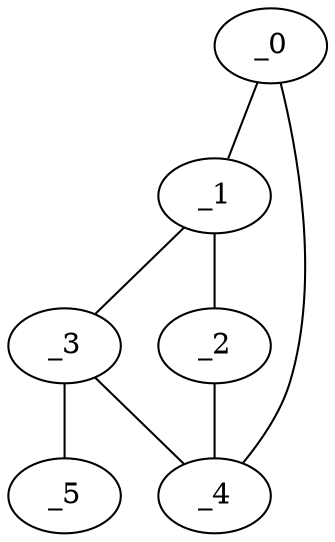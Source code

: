 graph MP1_0035 {
	_0	 [x="0.858075",
		y="1.34385"];
	_1	 [x="2.70543",
		y="2.82648"];
	_0 -- _1;
	_4	 [x="0.84329",
		y="2.75139"];
	_0 -- _4;
	_2	 [x="2.46819",
		y="0.475324"];
	_1 -- _2;
	_3	 [x="0.52",
		y="0.49"];
	_1 -- _3;
	_2 -- _4;
	_3 -- _4;
	_5	 [x="0.565026",
		y="2.4365"];
	_3 -- _5;
}
